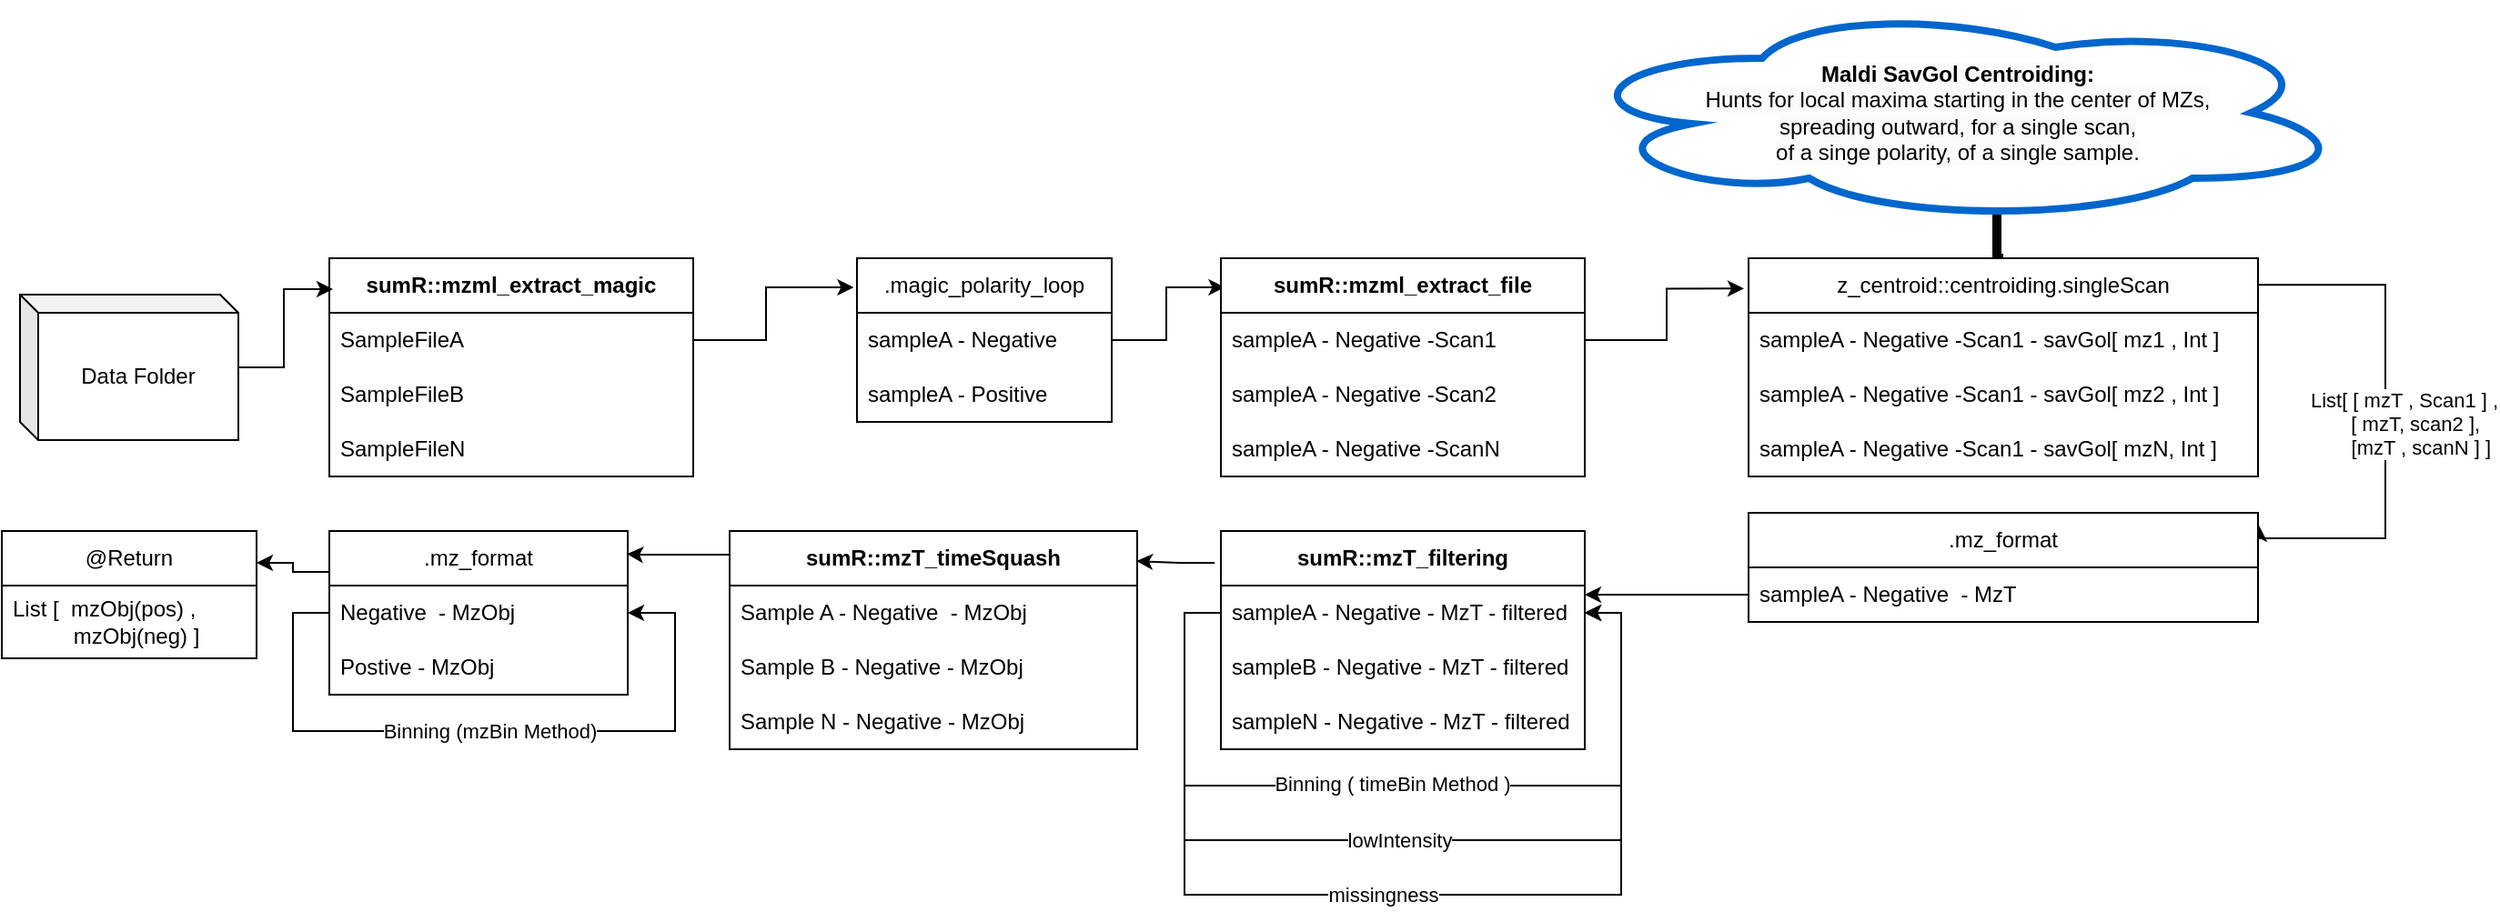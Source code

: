 <mxfile version="22.0.0" type="device">
  <diagram name="Page-1" id="Xg0uGkVdAbRGkgL_G6vL">
    <mxGraphModel dx="1038" dy="751" grid="1" gridSize="10" guides="1" tooltips="1" connect="1" arrows="1" fold="1" page="1" pageScale="1" pageWidth="827" pageHeight="1169" math="0" shadow="0">
      <root>
        <mxCell id="0" />
        <mxCell id="1" parent="0" />
        <mxCell id="EZERLRJ3rgrz9jcrHLqw-20" style="edgeStyle=orthogonalEdgeStyle;rounded=0;orthogonalLoop=1;jettySize=auto;html=1;exitX=1;exitY=0.5;exitDx=0;exitDy=0;entryX=-0.013;entryY=0.178;entryDx=0;entryDy=0;entryPerimeter=0;" edge="1" parent="1" source="EZERLRJ3rgrz9jcrHLqw-15" target="EZERLRJ3rgrz9jcrHLqw-23">
          <mxGeometry relative="1" as="geometry">
            <mxPoint x="510" y="400" as="targetPoint" />
            <Array as="points">
              <mxPoint x="470" y="385" />
              <mxPoint x="470" y="356" />
            </Array>
          </mxGeometry>
        </mxCell>
        <mxCell id="EZERLRJ3rgrz9jcrHLqw-14" value="&lt;b&gt;sumR::mzml_extract_magic&lt;/b&gt;" style="swimlane;fontStyle=0;childLayout=stackLayout;horizontal=1;startSize=30;horizontalStack=0;resizeParent=1;resizeParentMax=0;resizeLast=0;collapsible=1;marginBottom=0;whiteSpace=wrap;html=1;" vertex="1" parent="1">
          <mxGeometry x="230" y="340" width="200" height="120" as="geometry" />
        </mxCell>
        <mxCell id="EZERLRJ3rgrz9jcrHLqw-15" value="SampleFileA" style="text;strokeColor=none;fillColor=none;align=left;verticalAlign=middle;spacingLeft=4;spacingRight=4;overflow=hidden;points=[[0,0.5],[1,0.5]];portConstraint=eastwest;rotatable=0;whiteSpace=wrap;html=1;" vertex="1" parent="EZERLRJ3rgrz9jcrHLqw-14">
          <mxGeometry y="30" width="200" height="30" as="geometry" />
        </mxCell>
        <mxCell id="EZERLRJ3rgrz9jcrHLqw-16" value="SampleFileB" style="text;strokeColor=none;fillColor=none;align=left;verticalAlign=middle;spacingLeft=4;spacingRight=4;overflow=hidden;points=[[0,0.5],[1,0.5]];portConstraint=eastwest;rotatable=0;whiteSpace=wrap;html=1;" vertex="1" parent="EZERLRJ3rgrz9jcrHLqw-14">
          <mxGeometry y="60" width="200" height="30" as="geometry" />
        </mxCell>
        <mxCell id="EZERLRJ3rgrz9jcrHLqw-17" value="SampleFileN" style="text;strokeColor=none;fillColor=none;align=left;verticalAlign=middle;spacingLeft=4;spacingRight=4;overflow=hidden;points=[[0,0.5],[1,0.5]];portConstraint=eastwest;rotatable=0;whiteSpace=wrap;html=1;" vertex="1" parent="EZERLRJ3rgrz9jcrHLqw-14">
          <mxGeometry y="90" width="200" height="30" as="geometry" />
        </mxCell>
        <mxCell id="EZERLRJ3rgrz9jcrHLqw-19" style="edgeStyle=orthogonalEdgeStyle;rounded=0;orthogonalLoop=1;jettySize=auto;html=1;entryX=0.01;entryY=0.142;entryDx=0;entryDy=0;entryPerimeter=0;" edge="1" parent="1" source="EZERLRJ3rgrz9jcrHLqw-18" target="EZERLRJ3rgrz9jcrHLqw-14">
          <mxGeometry relative="1" as="geometry" />
        </mxCell>
        <mxCell id="EZERLRJ3rgrz9jcrHLqw-18" value="Data Folder" style="shape=cube;whiteSpace=wrap;html=1;boundedLbl=1;backgroundOutline=1;darkOpacity=0.05;darkOpacity2=0.1;size=10;" vertex="1" parent="1">
          <mxGeometry x="60" y="360" width="120" height="80" as="geometry" />
        </mxCell>
        <mxCell id="EZERLRJ3rgrz9jcrHLqw-30" style="edgeStyle=orthogonalEdgeStyle;rounded=0;orthogonalLoop=1;jettySize=auto;html=1;entryX=0.011;entryY=0.133;entryDx=0;entryDy=0;entryPerimeter=0;" edge="1" parent="1" source="EZERLRJ3rgrz9jcrHLqw-23" target="EZERLRJ3rgrz9jcrHLqw-32">
          <mxGeometry relative="1" as="geometry">
            <mxPoint x="750" y="370" as="targetPoint" />
          </mxGeometry>
        </mxCell>
        <mxCell id="EZERLRJ3rgrz9jcrHLqw-23" value=".magic_polarity_loop" style="swimlane;fontStyle=0;childLayout=stackLayout;horizontal=1;startSize=30;horizontalStack=0;resizeParent=1;resizeParentMax=0;resizeLast=0;collapsible=1;marginBottom=0;whiteSpace=wrap;html=1;" vertex="1" parent="1">
          <mxGeometry x="520" y="340" width="140" height="90" as="geometry" />
        </mxCell>
        <mxCell id="EZERLRJ3rgrz9jcrHLqw-24" value="sampleA - Negative" style="text;strokeColor=none;fillColor=none;align=left;verticalAlign=middle;spacingLeft=4;spacingRight=4;overflow=hidden;points=[[0,0.5],[1,0.5]];portConstraint=eastwest;rotatable=0;whiteSpace=wrap;html=1;" vertex="1" parent="EZERLRJ3rgrz9jcrHLqw-23">
          <mxGeometry y="30" width="140" height="30" as="geometry" />
        </mxCell>
        <mxCell id="EZERLRJ3rgrz9jcrHLqw-25" value="sampleA - Positive" style="text;strokeColor=none;fillColor=none;align=left;verticalAlign=middle;spacingLeft=4;spacingRight=4;overflow=hidden;points=[[0,0.5],[1,0.5]];portConstraint=eastwest;rotatable=0;whiteSpace=wrap;html=1;" vertex="1" parent="EZERLRJ3rgrz9jcrHLqw-23">
          <mxGeometry y="60" width="140" height="30" as="geometry" />
        </mxCell>
        <mxCell id="EZERLRJ3rgrz9jcrHLqw-32" value="&lt;b style=&quot;border-color: var(--border-color);&quot;&gt;sumR::mzml_extract_file&lt;/b&gt;" style="swimlane;fontStyle=0;childLayout=stackLayout;horizontal=1;startSize=30;horizontalStack=0;resizeParent=1;resizeParentMax=0;resizeLast=0;collapsible=1;marginBottom=0;whiteSpace=wrap;html=1;" vertex="1" parent="1">
          <mxGeometry x="720" y="340" width="200" height="120" as="geometry" />
        </mxCell>
        <mxCell id="EZERLRJ3rgrz9jcrHLqw-33" value="sampleA - Negative -Scan1" style="text;strokeColor=none;fillColor=none;align=left;verticalAlign=middle;spacingLeft=4;spacingRight=4;overflow=hidden;points=[[0,0.5],[1,0.5]];portConstraint=eastwest;rotatable=0;whiteSpace=wrap;html=1;" vertex="1" parent="EZERLRJ3rgrz9jcrHLqw-32">
          <mxGeometry y="30" width="200" height="30" as="geometry" />
        </mxCell>
        <mxCell id="EZERLRJ3rgrz9jcrHLqw-34" value="sampleA - Negative -Scan2" style="text;strokeColor=none;fillColor=none;align=left;verticalAlign=middle;spacingLeft=4;spacingRight=4;overflow=hidden;points=[[0,0.5],[1,0.5]];portConstraint=eastwest;rotatable=0;whiteSpace=wrap;html=1;" vertex="1" parent="EZERLRJ3rgrz9jcrHLqw-32">
          <mxGeometry y="60" width="200" height="30" as="geometry" />
        </mxCell>
        <mxCell id="EZERLRJ3rgrz9jcrHLqw-35" value="sampleA - Negative -ScanN" style="text;strokeColor=none;fillColor=none;align=left;verticalAlign=middle;spacingLeft=4;spacingRight=4;overflow=hidden;points=[[0,0.5],[1,0.5]];portConstraint=eastwest;rotatable=0;whiteSpace=wrap;html=1;" vertex="1" parent="EZERLRJ3rgrz9jcrHLqw-32">
          <mxGeometry y="90" width="200" height="30" as="geometry" />
        </mxCell>
        <mxCell id="EZERLRJ3rgrz9jcrHLqw-84" style="edgeStyle=orthogonalEdgeStyle;rounded=0;orthogonalLoop=1;jettySize=auto;html=1;exitX=0.5;exitY=0;exitDx=0;exitDy=0;entryX=0.55;entryY=0.95;entryDx=0;entryDy=0;entryPerimeter=0;horizontal=1;endArrow=none;endFill=0;strokeWidth=5;" edge="1" parent="1" source="EZERLRJ3rgrz9jcrHLqw-37" target="EZERLRJ3rgrz9jcrHLqw-87">
          <mxGeometry relative="1" as="geometry">
            <mxPoint x="1100" y="300" as="targetPoint" />
          </mxGeometry>
        </mxCell>
        <mxCell id="EZERLRJ3rgrz9jcrHLqw-37" value="z_centroid::centroiding.singleScan" style="swimlane;fontStyle=0;childLayout=stackLayout;horizontal=1;startSize=30;horizontalStack=0;resizeParent=1;resizeParentMax=0;resizeLast=0;collapsible=1;marginBottom=0;whiteSpace=wrap;html=1;" vertex="1" parent="1">
          <mxGeometry x="1010" y="340" width="280" height="120" as="geometry" />
        </mxCell>
        <mxCell id="EZERLRJ3rgrz9jcrHLqw-39" value="sampleA - Negative -Scan1 - savGol[ mz1 , Int ]" style="text;strokeColor=none;fillColor=none;align=left;verticalAlign=middle;spacingLeft=4;spacingRight=4;overflow=hidden;points=[[0,0.5],[1,0.5]];portConstraint=eastwest;rotatable=0;whiteSpace=wrap;html=1;" vertex="1" parent="EZERLRJ3rgrz9jcrHLqw-37">
          <mxGeometry y="30" width="280" height="30" as="geometry" />
        </mxCell>
        <mxCell id="EZERLRJ3rgrz9jcrHLqw-40" value="sampleA - Negative -Scan1 - savGol[ mz2 , Int ]" style="text;strokeColor=none;fillColor=none;align=left;verticalAlign=middle;spacingLeft=4;spacingRight=4;overflow=hidden;points=[[0,0.5],[1,0.5]];portConstraint=eastwest;rotatable=0;whiteSpace=wrap;html=1;" vertex="1" parent="EZERLRJ3rgrz9jcrHLqw-37">
          <mxGeometry y="60" width="280" height="30" as="geometry" />
        </mxCell>
        <mxCell id="EZERLRJ3rgrz9jcrHLqw-41" value="sampleA - Negative -Scan1 - savGol[ mzN, Int ]" style="text;strokeColor=none;fillColor=none;align=left;verticalAlign=middle;spacingLeft=4;spacingRight=4;overflow=hidden;points=[[0,0.5],[1,0.5]];portConstraint=eastwest;rotatable=0;whiteSpace=wrap;html=1;" vertex="1" parent="EZERLRJ3rgrz9jcrHLqw-37">
          <mxGeometry y="90" width="280" height="30" as="geometry" />
        </mxCell>
        <mxCell id="EZERLRJ3rgrz9jcrHLqw-36" style="edgeStyle=orthogonalEdgeStyle;rounded=0;orthogonalLoop=1;jettySize=auto;html=1;exitX=1;exitY=0.5;exitDx=0;exitDy=0;entryX=-0.009;entryY=0.139;entryDx=0;entryDy=0;entryPerimeter=0;" edge="1" parent="1" source="EZERLRJ3rgrz9jcrHLqw-33" target="EZERLRJ3rgrz9jcrHLqw-37">
          <mxGeometry relative="1" as="geometry">
            <mxPoint x="1000" y="360" as="targetPoint" />
          </mxGeometry>
        </mxCell>
        <mxCell id="EZERLRJ3rgrz9jcrHLqw-43" value="" style="edgeStyle=orthogonalEdgeStyle;rounded=0;orthogonalLoop=1;jettySize=auto;entryX=1.002;entryY=0.116;entryDx=0;entryDy=0;exitX=0.999;exitY=0.122;exitDx=0;exitDy=0;exitPerimeter=0;html=1;entryPerimeter=0;" edge="1" parent="1" source="EZERLRJ3rgrz9jcrHLqw-37" target="EZERLRJ3rgrz9jcrHLqw-50">
          <mxGeometry x="-0.298" y="70" relative="1" as="geometry">
            <mxPoint x="920" y="495" as="targetPoint" />
            <Array as="points">
              <mxPoint x="1360" y="355" />
              <mxPoint x="1360" y="494" />
            </Array>
            <mxPoint as="offset" />
          </mxGeometry>
        </mxCell>
        <mxCell id="EZERLRJ3rgrz9jcrHLqw-54" value="List[ [ mzT , Scan1 ] , &lt;br&gt;&amp;nbsp; &amp;nbsp; [ mzT, scan2 ],&lt;br&gt;&amp;nbsp; &amp;nbsp; &amp;nbsp; [mzT , scanN ] ]" style="edgeLabel;html=1;align=center;verticalAlign=middle;resizable=0;points=[];" vertex="1" connectable="0" parent="EZERLRJ3rgrz9jcrHLqw-43">
          <mxGeometry x="0.076" y="-1" relative="1" as="geometry">
            <mxPoint x="11" y="-8" as="offset" />
          </mxGeometry>
        </mxCell>
        <mxCell id="EZERLRJ3rgrz9jcrHLqw-50" value=".mz_format" style="swimlane;fontStyle=0;childLayout=stackLayout;horizontal=1;startSize=30;horizontalStack=0;resizeParent=1;resizeParentMax=0;resizeLast=0;collapsible=1;marginBottom=0;whiteSpace=wrap;html=1;" vertex="1" parent="1">
          <mxGeometry x="1010" y="480" width="280" height="60" as="geometry" />
        </mxCell>
        <mxCell id="EZERLRJ3rgrz9jcrHLqw-57" style="edgeStyle=orthogonalEdgeStyle;rounded=0;orthogonalLoop=1;jettySize=auto;html=1;exitX=0;exitY=0.5;exitDx=0;exitDy=0;" edge="1" parent="EZERLRJ3rgrz9jcrHLqw-50" source="EZERLRJ3rgrz9jcrHLqw-51">
          <mxGeometry relative="1" as="geometry">
            <mxPoint x="-90" y="45" as="targetPoint" />
          </mxGeometry>
        </mxCell>
        <mxCell id="EZERLRJ3rgrz9jcrHLqw-51" value="sampleA - Negative&amp;nbsp; - MzT" style="text;strokeColor=none;fillColor=none;align=left;verticalAlign=middle;spacingLeft=4;spacingRight=4;overflow=hidden;points=[[0,0.5],[1,0.5]];portConstraint=eastwest;rotatable=0;whiteSpace=wrap;html=1;" vertex="1" parent="EZERLRJ3rgrz9jcrHLqw-50">
          <mxGeometry y="30" width="280" height="30" as="geometry" />
        </mxCell>
        <mxCell id="EZERLRJ3rgrz9jcrHLqw-94" style="edgeStyle=orthogonalEdgeStyle;rounded=0;orthogonalLoop=1;jettySize=auto;html=1;entryX=0.998;entryY=0.138;entryDx=0;entryDy=0;entryPerimeter=0;exitX=-0.017;exitY=0.146;exitDx=0;exitDy=0;exitPerimeter=0;" edge="1" parent="1" source="EZERLRJ3rgrz9jcrHLqw-58" target="EZERLRJ3rgrz9jcrHLqw-88">
          <mxGeometry relative="1" as="geometry" />
        </mxCell>
        <mxCell id="EZERLRJ3rgrz9jcrHLqw-58" value="&lt;b style=&quot;border-color: var(--border-color);&quot;&gt;sumR::mzT_filtering&lt;/b&gt;" style="swimlane;fontStyle=0;childLayout=stackLayout;horizontal=1;startSize=30;horizontalStack=0;resizeParent=1;resizeParentMax=0;resizeLast=0;collapsible=1;marginBottom=0;whiteSpace=wrap;html=1;" vertex="1" parent="1">
          <mxGeometry x="720" y="490" width="200" height="120" as="geometry" />
        </mxCell>
        <mxCell id="EZERLRJ3rgrz9jcrHLqw-59" value="&lt;span style=&quot;font-weight: normal;&quot;&gt;sampleA - Negative - MzT - filtered&lt;/span&gt;" style="text;strokeColor=none;fillColor=none;align=left;verticalAlign=middle;spacingLeft=4;spacingRight=4;overflow=hidden;points=[[0,0.5],[1,0.5]];portConstraint=eastwest;rotatable=0;whiteSpace=wrap;html=1;fontStyle=1" vertex="1" parent="EZERLRJ3rgrz9jcrHLqw-58">
          <mxGeometry y="30" width="200" height="30" as="geometry" />
        </mxCell>
        <mxCell id="EZERLRJ3rgrz9jcrHLqw-62" style="edgeStyle=orthogonalEdgeStyle;rounded=0;orthogonalLoop=1;jettySize=auto;html=1;exitX=0;exitY=0.5;exitDx=0;exitDy=0;entryX=1;entryY=0.5;entryDx=0;entryDy=0;" edge="1" parent="EZERLRJ3rgrz9jcrHLqw-58" source="EZERLRJ3rgrz9jcrHLqw-59" target="EZERLRJ3rgrz9jcrHLqw-59">
          <mxGeometry relative="1" as="geometry">
            <Array as="points">
              <mxPoint x="-20" y="45" />
              <mxPoint x="-20" y="140" />
              <mxPoint x="220" y="140" />
              <mxPoint x="220" y="45" />
            </Array>
          </mxGeometry>
        </mxCell>
        <mxCell id="EZERLRJ3rgrz9jcrHLqw-64" value="Binning ( timeBin Method )" style="edgeLabel;html=1;align=center;verticalAlign=middle;resizable=0;points=[];" vertex="1" connectable="0" parent="EZERLRJ3rgrz9jcrHLqw-62">
          <mxGeometry x="-0.026" y="1" relative="1" as="geometry">
            <mxPoint as="offset" />
          </mxGeometry>
        </mxCell>
        <mxCell id="EZERLRJ3rgrz9jcrHLqw-63" style="edgeStyle=orthogonalEdgeStyle;rounded=0;orthogonalLoop=1;jettySize=auto;html=1;exitX=0;exitY=0.5;exitDx=0;exitDy=0;entryX=1;entryY=0.5;entryDx=0;entryDy=0;" edge="1" parent="EZERLRJ3rgrz9jcrHLqw-58" source="EZERLRJ3rgrz9jcrHLqw-59" target="EZERLRJ3rgrz9jcrHLqw-59">
          <mxGeometry relative="1" as="geometry">
            <Array as="points">
              <mxPoint x="-20" y="45" />
              <mxPoint x="-20" y="170" />
              <mxPoint x="220" y="170" />
              <mxPoint x="220" y="45" />
            </Array>
          </mxGeometry>
        </mxCell>
        <mxCell id="EZERLRJ3rgrz9jcrHLqw-65" value="lowIntensity" style="edgeLabel;html=1;align=center;verticalAlign=middle;resizable=0;points=[];" vertex="1" connectable="0" parent="EZERLRJ3rgrz9jcrHLqw-63">
          <mxGeometry x="-0.036" y="-4" relative="1" as="geometry">
            <mxPoint x="7" y="-4" as="offset" />
          </mxGeometry>
        </mxCell>
        <mxCell id="EZERLRJ3rgrz9jcrHLqw-66" value="missingness" style="edgeStyle=orthogonalEdgeStyle;rounded=0;orthogonalLoop=1;jettySize=auto;html=1;exitX=0;exitY=0.5;exitDx=0;exitDy=0;entryX=1;entryY=0.5;entryDx=0;entryDy=0;" edge="1" parent="EZERLRJ3rgrz9jcrHLqw-58" source="EZERLRJ3rgrz9jcrHLqw-59" target="EZERLRJ3rgrz9jcrHLqw-59">
          <mxGeometry x="-0.039" relative="1" as="geometry">
            <Array as="points">
              <mxPoint x="-20" y="45" />
              <mxPoint x="-20" y="200" />
              <mxPoint x="220" y="200" />
              <mxPoint x="220" y="45" />
            </Array>
            <mxPoint as="offset" />
          </mxGeometry>
        </mxCell>
        <mxCell id="EZERLRJ3rgrz9jcrHLqw-76" value="sampleB - Negative - MzT - filtered" style="text;strokeColor=none;fillColor=none;align=left;verticalAlign=middle;spacingLeft=4;spacingRight=4;overflow=hidden;points=[[0,0.5],[1,0.5]];portConstraint=eastwest;rotatable=0;whiteSpace=wrap;html=1;" vertex="1" parent="EZERLRJ3rgrz9jcrHLqw-58">
          <mxGeometry y="60" width="200" height="30" as="geometry" />
        </mxCell>
        <mxCell id="EZERLRJ3rgrz9jcrHLqw-92" value="sampleN - Negative - MzT - filtered" style="text;strokeColor=none;fillColor=none;align=left;verticalAlign=middle;spacingLeft=4;spacingRight=4;overflow=hidden;points=[[0,0.5],[1,0.5]];portConstraint=eastwest;rotatable=0;whiteSpace=wrap;html=1;" vertex="1" parent="EZERLRJ3rgrz9jcrHLqw-58">
          <mxGeometry y="90" width="200" height="30" as="geometry" />
        </mxCell>
        <mxCell id="EZERLRJ3rgrz9jcrHLqw-71" style="edgeStyle=orthogonalEdgeStyle;rounded=0;orthogonalLoop=1;jettySize=auto;html=1;exitX=0;exitY=0.25;exitDx=0;exitDy=0;entryX=1;entryY=0.25;entryDx=0;entryDy=0;" edge="1" parent="1" source="EZERLRJ3rgrz9jcrHLqw-68" target="EZERLRJ3rgrz9jcrHLqw-72">
          <mxGeometry relative="1" as="geometry">
            <mxPoint x="-180" y="505" as="targetPoint" />
          </mxGeometry>
        </mxCell>
        <mxCell id="EZERLRJ3rgrz9jcrHLqw-68" value=".mz_format" style="swimlane;fontStyle=0;childLayout=stackLayout;horizontal=1;startSize=30;horizontalStack=0;resizeParent=1;resizeParentMax=0;resizeLast=0;collapsible=1;marginBottom=0;whiteSpace=wrap;html=1;" vertex="1" parent="1">
          <mxGeometry x="230" y="490" width="164" height="90" as="geometry" />
        </mxCell>
        <mxCell id="EZERLRJ3rgrz9jcrHLqw-69" value="Binning (mzBin Method)" style="edgeStyle=orthogonalEdgeStyle;rounded=0;orthogonalLoop=1;jettySize=auto;html=1;exitX=0;exitY=0.5;exitDx=0;exitDy=0;entryX=1;entryY=0.5;entryDx=0;entryDy=0;" edge="1" parent="EZERLRJ3rgrz9jcrHLqw-68" source="EZERLRJ3rgrz9jcrHLqw-70" target="EZERLRJ3rgrz9jcrHLqw-70">
          <mxGeometry relative="1" as="geometry">
            <mxPoint x="-90" y="45" as="targetPoint" />
            <Array as="points">
              <mxPoint x="-20" y="45" />
              <mxPoint x="-20" y="110" />
              <mxPoint x="190" y="110" />
              <mxPoint x="190" y="45" />
            </Array>
            <mxPoint as="offset" />
          </mxGeometry>
        </mxCell>
        <mxCell id="EZERLRJ3rgrz9jcrHLqw-70" value="Negative&amp;nbsp; - MzObj" style="text;strokeColor=none;fillColor=none;align=left;verticalAlign=middle;spacingLeft=4;spacingRight=4;overflow=hidden;points=[[0,0.5],[1,0.5]];portConstraint=eastwest;rotatable=0;whiteSpace=wrap;html=1;" vertex="1" parent="EZERLRJ3rgrz9jcrHLqw-68">
          <mxGeometry y="30" width="164" height="30" as="geometry" />
        </mxCell>
        <mxCell id="EZERLRJ3rgrz9jcrHLqw-80" value="Postive - MzObj" style="text;strokeColor=none;fillColor=none;align=left;verticalAlign=middle;spacingLeft=4;spacingRight=4;overflow=hidden;points=[[0,0.5],[1,0.5]];portConstraint=eastwest;rotatable=0;whiteSpace=wrap;html=1;" vertex="1" parent="EZERLRJ3rgrz9jcrHLqw-68">
          <mxGeometry y="60" width="164" height="30" as="geometry" />
        </mxCell>
        <mxCell id="EZERLRJ3rgrz9jcrHLqw-72" value="@Return" style="swimlane;fontStyle=0;childLayout=stackLayout;horizontal=1;startSize=30;horizontalStack=0;resizeParent=1;resizeParentMax=0;resizeLast=0;collapsible=1;marginBottom=0;whiteSpace=wrap;html=1;" vertex="1" parent="1">
          <mxGeometry x="50" y="490" width="140" height="70" as="geometry" />
        </mxCell>
        <mxCell id="EZERLRJ3rgrz9jcrHLqw-73" value="List [&amp;nbsp; mzObj(pos) ,&amp;nbsp; &lt;span style=&quot;white-space: pre;&quot;&gt;&#x9;&lt;/span&gt;&amp;nbsp; mzObj(neg) ]" style="text;strokeColor=none;fillColor=none;align=left;verticalAlign=middle;spacingLeft=4;spacingRight=4;overflow=hidden;points=[[0,0.5],[1,0.5]];portConstraint=eastwest;rotatable=0;whiteSpace=wrap;html=1;" vertex="1" parent="EZERLRJ3rgrz9jcrHLqw-72">
          <mxGeometry y="30" width="140" height="40" as="geometry" />
        </mxCell>
        <mxCell id="EZERLRJ3rgrz9jcrHLqw-87" value="&lt;b style=&quot;border-color: var(--border-color); color: rgb(0, 0, 0); font-family: Helvetica; font-size: 12px; font-style: normal; font-variant-ligatures: normal; font-variant-caps: normal; letter-spacing: normal; orphans: 2; text-align: left; text-indent: 0px; text-transform: none; widows: 2; word-spacing: 0px; -webkit-text-stroke-width: 0px; background-color: rgb(251, 251, 251); text-decoration-thickness: initial; text-decoration-style: initial; text-decoration-color: initial;&quot;&gt;Maldi SavGol Centroiding:&lt;br style=&quot;border-color: var(--border-color);&quot;&gt;&lt;/b&gt;&lt;span style=&quot;color: rgb(0, 0, 0); font-family: Helvetica; font-size: 12px; font-style: normal; font-variant-ligatures: normal; font-variant-caps: normal; font-weight: 400; letter-spacing: normal; orphans: 2; text-align: left; text-indent: 0px; text-transform: none; widows: 2; word-spacing: 0px; -webkit-text-stroke-width: 0px; background-color: rgb(251, 251, 251); text-decoration-thickness: initial; text-decoration-style: initial; text-decoration-color: initial; float: none; display: inline !important;&quot;&gt;Hunts for local maxima starting in the center of MZs, &lt;br&gt;spreading outward, for a single scan, &lt;br&gt;of a singe polarity, of a single sample.&lt;/span&gt;" style="ellipse;shape=cloud;whiteSpace=wrap;html=1;strokeColor=#0066CC;strokeWidth=4;" vertex="1" parent="1">
          <mxGeometry x="910" y="200" width="430" height="120" as="geometry" />
        </mxCell>
        <mxCell id="EZERLRJ3rgrz9jcrHLqw-88" value="&lt;b&gt;sumR::mzT_timeSquash&lt;/b&gt;" style="swimlane;fontStyle=0;childLayout=stackLayout;horizontal=1;startSize=30;horizontalStack=0;resizeParent=1;resizeParentMax=0;resizeLast=0;collapsible=1;marginBottom=0;whiteSpace=wrap;html=1;" vertex="1" parent="1">
          <mxGeometry x="450" y="490" width="224" height="120" as="geometry" />
        </mxCell>
        <mxCell id="EZERLRJ3rgrz9jcrHLqw-90" value="Sample A - Negative&amp;nbsp; - MzObj" style="text;strokeColor=none;fillColor=none;align=left;verticalAlign=middle;spacingLeft=4;spacingRight=4;overflow=hidden;points=[[0,0.5],[1,0.5]];portConstraint=eastwest;rotatable=0;whiteSpace=wrap;html=1;" vertex="1" parent="EZERLRJ3rgrz9jcrHLqw-88">
          <mxGeometry y="30" width="224" height="30" as="geometry" />
        </mxCell>
        <mxCell id="EZERLRJ3rgrz9jcrHLqw-91" value="Sample B - Negative - MzObj" style="text;strokeColor=none;fillColor=none;align=left;verticalAlign=middle;spacingLeft=4;spacingRight=4;overflow=hidden;points=[[0,0.5],[1,0.5]];portConstraint=eastwest;rotatable=0;whiteSpace=wrap;html=1;" vertex="1" parent="EZERLRJ3rgrz9jcrHLqw-88">
          <mxGeometry y="60" width="224" height="30" as="geometry" />
        </mxCell>
        <mxCell id="EZERLRJ3rgrz9jcrHLqw-93" value="Sample N - Negative - MzObj" style="text;strokeColor=none;fillColor=none;align=left;verticalAlign=middle;spacingLeft=4;spacingRight=4;overflow=hidden;points=[[0,0.5],[1,0.5]];portConstraint=eastwest;rotatable=0;whiteSpace=wrap;html=1;" vertex="1" parent="EZERLRJ3rgrz9jcrHLqw-88">
          <mxGeometry y="90" width="224" height="30" as="geometry" />
        </mxCell>
        <mxCell id="EZERLRJ3rgrz9jcrHLqw-95" style="edgeStyle=orthogonalEdgeStyle;rounded=0;orthogonalLoop=1;jettySize=auto;html=1;entryX=0.997;entryY=0.14;entryDx=0;entryDy=0;entryPerimeter=0;" edge="1" parent="1" source="EZERLRJ3rgrz9jcrHLqw-88" target="EZERLRJ3rgrz9jcrHLqw-68">
          <mxGeometry relative="1" as="geometry">
            <Array as="points">
              <mxPoint x="400" y="503" />
              <mxPoint x="400" y="503" />
            </Array>
          </mxGeometry>
        </mxCell>
      </root>
    </mxGraphModel>
  </diagram>
</mxfile>
